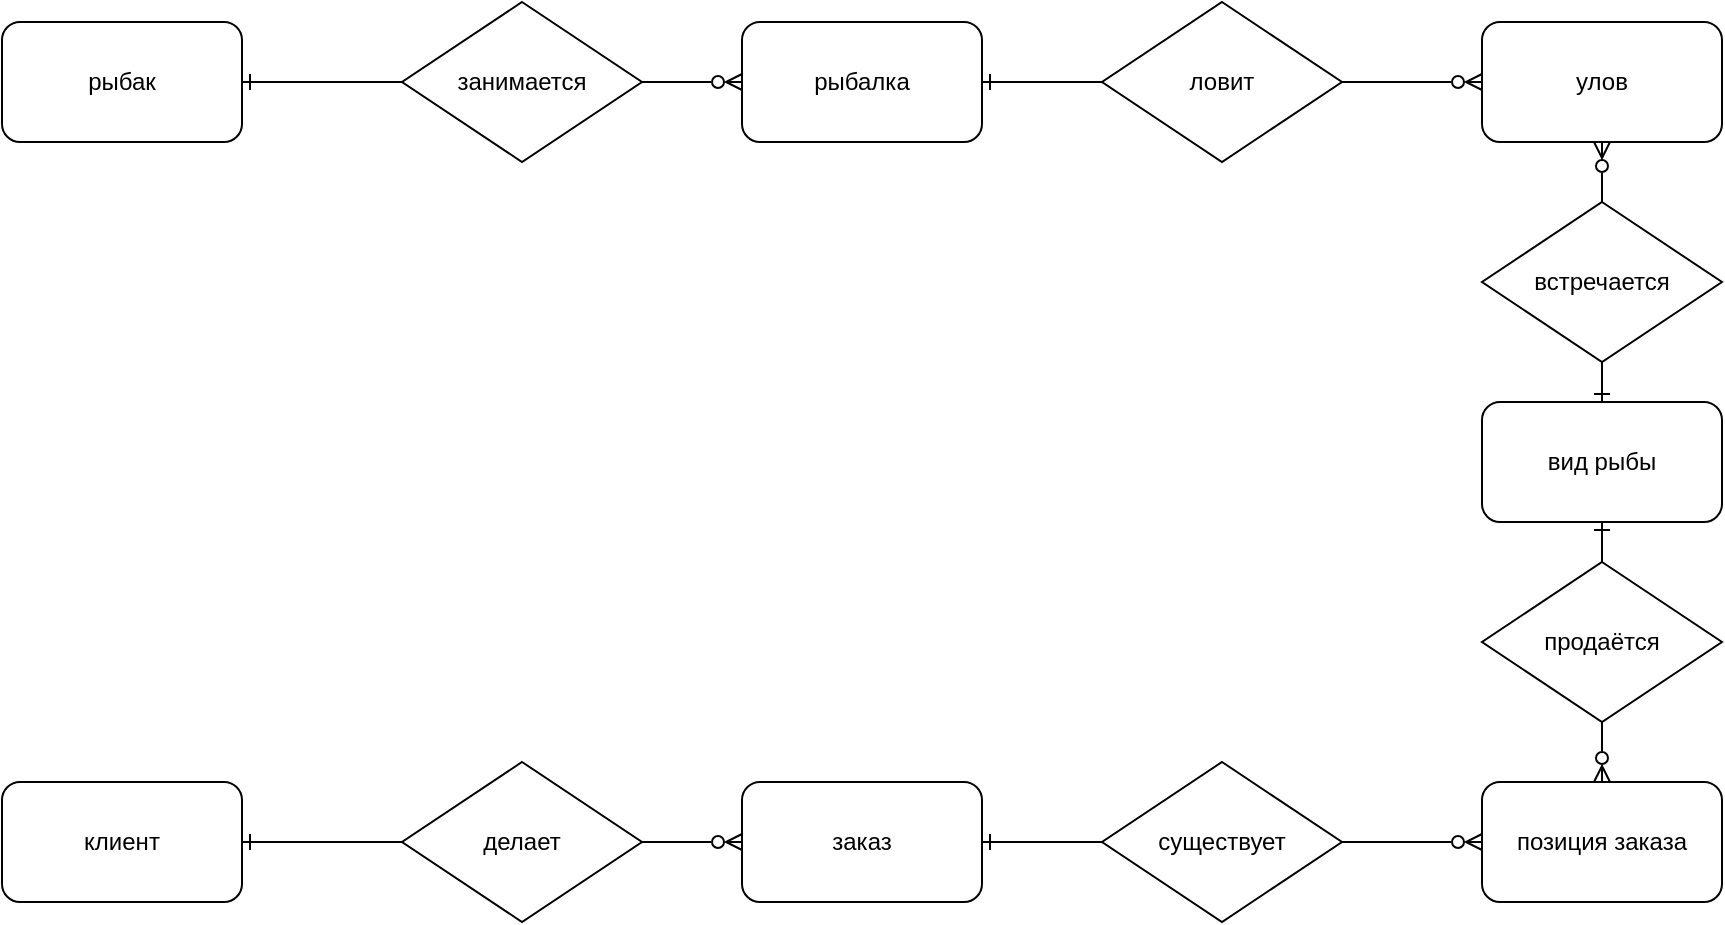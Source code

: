 <mxfile version="26.2.5">
  <diagram name="Страница — 1" id="j7dTcJX4lG8cJZLWjP3G">
    <mxGraphModel dx="943" dy="704" grid="1" gridSize="10" guides="1" tooltips="1" connect="1" arrows="1" fold="1" page="1" pageScale="1" pageWidth="1600" pageHeight="900" background="none" math="0" shadow="0">
      <root>
        <mxCell id="0" />
        <mxCell id="1" parent="0" />
        <mxCell id="EGc-h7vKTxTT1AZrK1ee-10" style="edgeStyle=orthogonalEdgeStyle;rounded=0;orthogonalLoop=1;jettySize=auto;html=1;entryX=0;entryY=0.5;entryDx=0;entryDy=0;endArrow=ERzeroToMany;endFill=0;startArrow=ERone;startFill=0;" edge="1" parent="1" source="biXytTGSXzc4PCQ7Q1xq-1" target="biXytTGSXzc4PCQ7Q1xq-2">
          <mxGeometry relative="1" as="geometry" />
        </mxCell>
        <mxCell id="biXytTGSXzc4PCQ7Q1xq-1" value="рыбак" style="rounded=1;whiteSpace=wrap;html=1;" parent="1" vertex="1">
          <mxGeometry x="220" y="170" width="120" height="60" as="geometry" />
        </mxCell>
        <mxCell id="EGc-h7vKTxTT1AZrK1ee-9" style="edgeStyle=orthogonalEdgeStyle;rounded=0;orthogonalLoop=1;jettySize=auto;html=1;entryX=0;entryY=0.5;entryDx=0;entryDy=0;endArrow=ERzeroToMany;endFill=0;startArrow=ERone;startFill=0;" edge="1" parent="1" source="biXytTGSXzc4PCQ7Q1xq-2" target="EGc-h7vKTxTT1AZrK1ee-1">
          <mxGeometry relative="1" as="geometry" />
        </mxCell>
        <mxCell id="biXytTGSXzc4PCQ7Q1xq-2" value="рыбалка" style="rounded=1;whiteSpace=wrap;html=1;" parent="1" vertex="1">
          <mxGeometry x="590" y="170" width="120" height="60" as="geometry" />
        </mxCell>
        <mxCell id="EGc-h7vKTxTT1AZrK1ee-12" style="edgeStyle=orthogonalEdgeStyle;rounded=0;orthogonalLoop=1;jettySize=auto;html=1;entryX=0.5;entryY=0;entryDx=0;entryDy=0;endArrow=ERzeroToMany;endFill=0;startArrow=ERone;startFill=0;" edge="1" parent="1" source="biXytTGSXzc4PCQ7Q1xq-4" target="EGc-h7vKTxTT1AZrK1ee-3">
          <mxGeometry relative="1" as="geometry" />
        </mxCell>
        <mxCell id="EGc-h7vKTxTT1AZrK1ee-15" style="edgeStyle=orthogonalEdgeStyle;rounded=0;orthogonalLoop=1;jettySize=auto;html=1;entryX=0.5;entryY=1;entryDx=0;entryDy=0;endArrow=ERzeroToMany;endFill=0;startArrow=ERone;startFill=0;" edge="1" parent="1" source="biXytTGSXzc4PCQ7Q1xq-4" target="EGc-h7vKTxTT1AZrK1ee-1">
          <mxGeometry relative="1" as="geometry" />
        </mxCell>
        <mxCell id="biXytTGSXzc4PCQ7Q1xq-4" value="вид рыбы" style="rounded=1;whiteSpace=wrap;html=1;" parent="1" vertex="1">
          <mxGeometry x="960" y="360" width="120" height="60" as="geometry" />
        </mxCell>
        <mxCell id="biXytTGSXzc4PCQ7Q1xq-14" value="ловит" style="rhombus;whiteSpace=wrap;html=1;" parent="1" vertex="1">
          <mxGeometry x="770" y="160" width="120" height="80" as="geometry" />
        </mxCell>
        <mxCell id="biXytTGSXzc4PCQ7Q1xq-21" style="edgeStyle=orthogonalEdgeStyle;rounded=0;orthogonalLoop=1;jettySize=auto;html=1;entryX=0;entryY=0.5;entryDx=0;entryDy=0;endArrow=ERzeroToMany;endFill=0;startArrow=ERone;startFill=0;" parent="1" source="biXytTGSXzc4PCQ7Q1xq-20" edge="1" target="EGc-h7vKTxTT1AZrK1ee-4">
          <mxGeometry relative="1" as="geometry">
            <mxPoint x="510" y="450" as="targetPoint" />
          </mxGeometry>
        </mxCell>
        <mxCell id="biXytTGSXzc4PCQ7Q1xq-20" value="клиент" style="rounded=1;whiteSpace=wrap;html=1;" parent="1" vertex="1">
          <mxGeometry x="220" y="550" width="120" height="60" as="geometry" />
        </mxCell>
        <mxCell id="EGc-h7vKTxTT1AZrK1ee-1" value="улов" style="rounded=1;whiteSpace=wrap;html=1;" vertex="1" parent="1">
          <mxGeometry x="960" y="170" width="120" height="60" as="geometry" />
        </mxCell>
        <mxCell id="biXytTGSXzc4PCQ7Q1xq-5" value="занимается" style="rhombus;whiteSpace=wrap;html=1;" parent="1" vertex="1">
          <mxGeometry x="420" y="160" width="120" height="80" as="geometry" />
        </mxCell>
        <mxCell id="EGc-h7vKTxTT1AZrK1ee-3" value="позиция заказа" style="rounded=1;whiteSpace=wrap;html=1;" vertex="1" parent="1">
          <mxGeometry x="960" y="550" width="120" height="60" as="geometry" />
        </mxCell>
        <mxCell id="EGc-h7vKTxTT1AZrK1ee-5" style="edgeStyle=orthogonalEdgeStyle;rounded=0;orthogonalLoop=1;jettySize=auto;html=1;entryX=0;entryY=0.5;entryDx=0;entryDy=0;endArrow=ERzeroToMany;endFill=0;startArrow=ERone;startFill=0;" edge="1" parent="1" source="EGc-h7vKTxTT1AZrK1ee-4" target="EGc-h7vKTxTT1AZrK1ee-3">
          <mxGeometry relative="1" as="geometry" />
        </mxCell>
        <mxCell id="EGc-h7vKTxTT1AZrK1ee-4" value="заказ" style="rounded=1;whiteSpace=wrap;html=1;" vertex="1" parent="1">
          <mxGeometry x="590" y="550" width="120" height="60" as="geometry" />
        </mxCell>
        <mxCell id="EGc-h7vKTxTT1AZrK1ee-11" value="делает" style="rhombus;whiteSpace=wrap;html=1;" vertex="1" parent="1">
          <mxGeometry x="420" y="540" width="120" height="80" as="geometry" />
        </mxCell>
        <mxCell id="EGc-h7vKTxTT1AZrK1ee-13" value="продаётся" style="rhombus;whiteSpace=wrap;html=1;" vertex="1" parent="1">
          <mxGeometry x="960" y="440" width="120" height="80" as="geometry" />
        </mxCell>
        <mxCell id="EGc-h7vKTxTT1AZrK1ee-14" value="встречается" style="rhombus;whiteSpace=wrap;html=1;" vertex="1" parent="1">
          <mxGeometry x="960" y="260" width="120" height="80" as="geometry" />
        </mxCell>
        <mxCell id="EGc-h7vKTxTT1AZrK1ee-19" value="существует" style="rhombus;whiteSpace=wrap;html=1;" vertex="1" parent="1">
          <mxGeometry x="770" y="540" width="120" height="80" as="geometry" />
        </mxCell>
      </root>
    </mxGraphModel>
  </diagram>
</mxfile>
